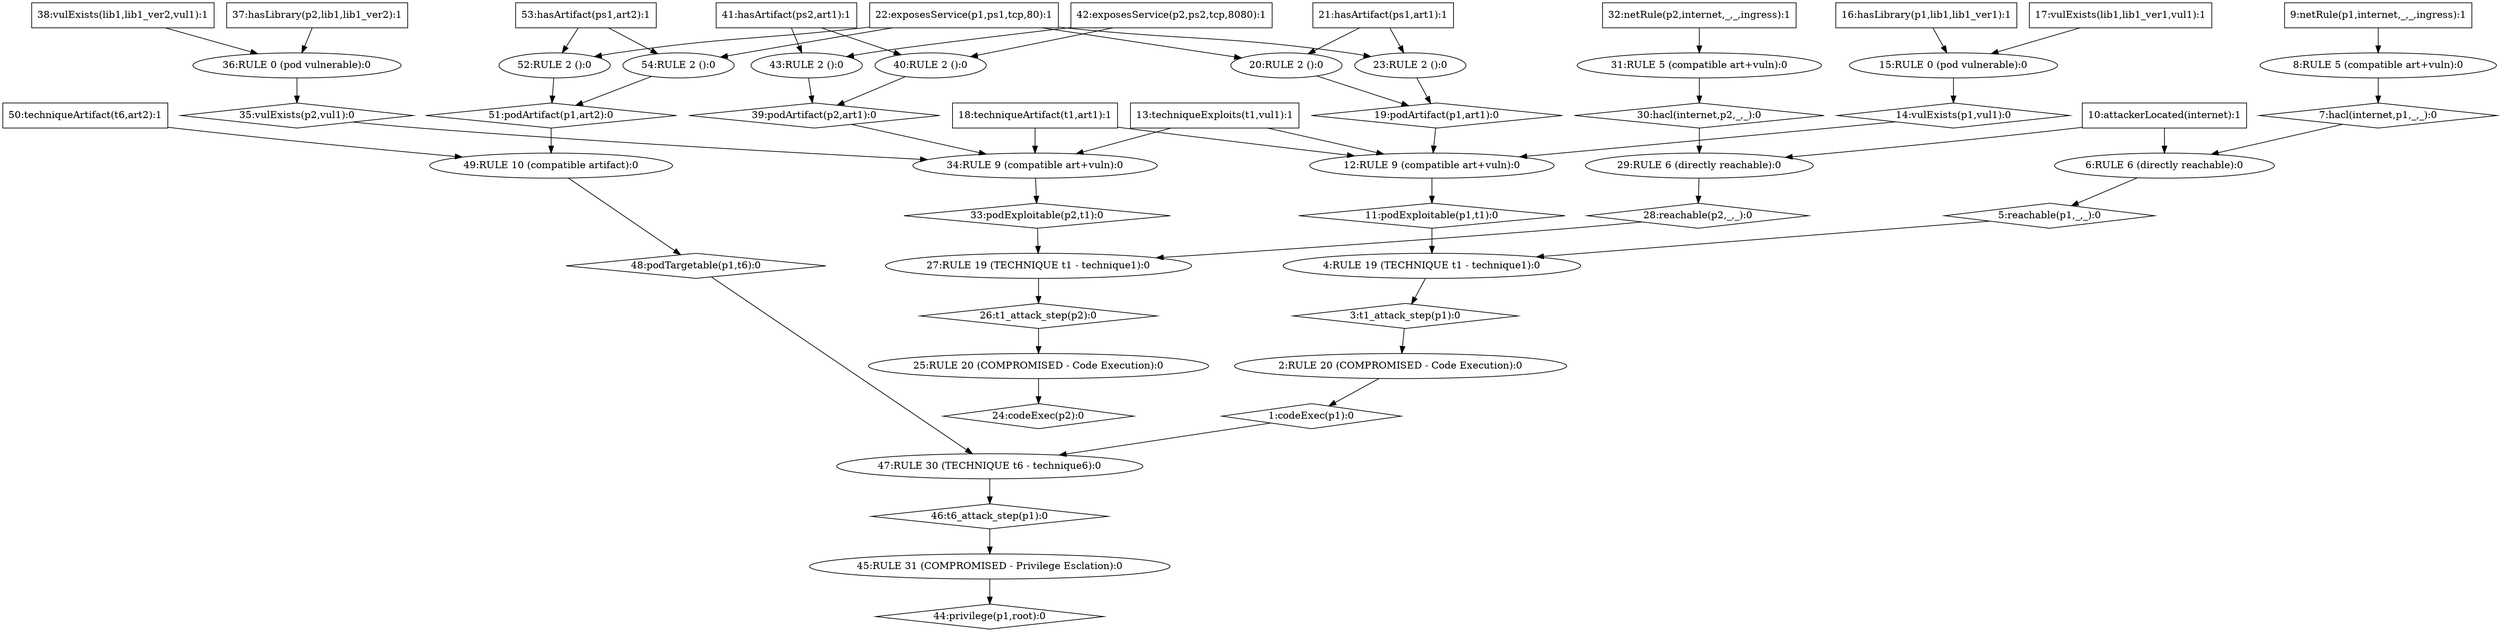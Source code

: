 digraph G {
	1 [label="1:codeExec(p1):0",shape=diamond];
	2 [label="2:RULE 20 (COMPROMISED - Code Execution):0",shape=ellipse];
	3 [label="3:t1_attack_step(p1):0",shape=diamond];
	4 [label="4:RULE 19 (TECHNIQUE t1 - technique1):0",shape=ellipse];
	5 [label="5:reachable(p1,_,_):0",shape=diamond];
	6 [label="6:RULE 6 (directly reachable):0",shape=ellipse];
	7 [label="7:hacl(internet,p1,_,_):0",shape=diamond];
	8 [label="8:RULE 5 (compatible art+vuln):0",shape=ellipse];
	9 [label="9:netRule(p1,internet,_,_,ingress):1",shape=box];
	10 [label="10:attackerLocated(internet):1",shape=box];
	11 [label="11:podExploitable(p1,t1):0",shape=diamond];
	12 [label="12:RULE 9 (compatible art+vuln):0",shape=ellipse];
	13 [label="13:techniqueExploits(t1,vul1):1",shape=box];
	14 [label="14:vulExists(p1,vul1):0",shape=diamond];
	15 [label="15:RULE 0 (pod vulnerable):0",shape=ellipse];
	16 [label="16:hasLibrary(p1,lib1,lib1_ver1):1",shape=box];
	17 [label="17:vulExists(lib1,lib1_ver1,vul1):1",shape=box];
	18 [label="18:techniqueArtifact(t1,art1):1",shape=box];
	19 [label="19:podArtifact(p1,art1):0",shape=diamond];
	20 [label="20:RULE 2 ():0",shape=ellipse];
	21 [label="21:hasArtifact(ps1,art1):1",shape=box];
	22 [label="22:exposesService(p1,ps1,tcp,80):1",shape=box];
	23 [label="23:RULE 2 ():0",shape=ellipse];
	24 [label="24:codeExec(p2):0",shape=diamond];
	25 [label="25:RULE 20 (COMPROMISED - Code Execution):0",shape=ellipse];
	26 [label="26:t1_attack_step(p2):0",shape=diamond];
	27 [label="27:RULE 19 (TECHNIQUE t1 - technique1):0",shape=ellipse];
	28 [label="28:reachable(p2,_,_):0",shape=diamond];
	29 [label="29:RULE 6 (directly reachable):0",shape=ellipse];
	30 [label="30:hacl(internet,p2,_,_):0",shape=diamond];
	31 [label="31:RULE 5 (compatible art+vuln):0",shape=ellipse];
	32 [label="32:netRule(p2,internet,_,_,ingress):1",shape=box];
	33 [label="33:podExploitable(p2,t1):0",shape=diamond];
	34 [label="34:RULE 9 (compatible art+vuln):0",shape=ellipse];
	35 [label="35:vulExists(p2,vul1):0",shape=diamond];
	36 [label="36:RULE 0 (pod vulnerable):0",shape=ellipse];
	37 [label="37:hasLibrary(p2,lib1,lib1_ver2):1",shape=box];
	38 [label="38:vulExists(lib1,lib1_ver2,vul1):1",shape=box];
	39 [label="39:podArtifact(p2,art1):0",shape=diamond];
	40 [label="40:RULE 2 ():0",shape=ellipse];
	41 [label="41:hasArtifact(ps2,art1):1",shape=box];
	42 [label="42:exposesService(p2,ps2,tcp,8080):1",shape=box];
	43 [label="43:RULE 2 ():0",shape=ellipse];
	44 [label="44:privilege(p1,root):0",shape=diamond];
	45 [label="45:RULE 31 (COMPROMISED - Privilege Esclation):0",shape=ellipse];
	46 [label="46:t6_attack_step(p1):0",shape=diamond];
	47 [label="47:RULE 30 (TECHNIQUE t6 - technique6):0",shape=ellipse];
	48 [label="48:podTargetable(p1,t6):0",shape=diamond];
	49 [label="49:RULE 10 (compatible artifact):0",shape=ellipse];
	50 [label="50:techniqueArtifact(t6,art2):1",shape=box];
	51 [label="51:podArtifact(p1,art2):0",shape=diamond];
	52 [label="52:RULE 2 ():0",shape=ellipse];
	53 [label="53:hasArtifact(ps1,art2):1",shape=box];
	54 [label="54:RULE 2 ():0",shape=ellipse];
	9 -> 	8;
	8 -> 	7;
	7 -> 	6;
	10 -> 	6;
	6 -> 	5;
	5 -> 	4;
	13 -> 	12;
	16 -> 	15;
	17 -> 	15;
	15 -> 	14;
	14 -> 	12;
	18 -> 	12;
	21 -> 	20;
	22 -> 	20;
	20 -> 	19;
	21 -> 	23;
	22 -> 	23;
	23 -> 	19;
	19 -> 	12;
	12 -> 	11;
	11 -> 	4;
	4 -> 	3;
	3 -> 	2;
	2 -> 	1;
	32 -> 	31;
	31 -> 	30;
	30 -> 	29;
	10 -> 	29;
	29 -> 	28;
	28 -> 	27;
	13 -> 	34;
	37 -> 	36;
	38 -> 	36;
	36 -> 	35;
	35 -> 	34;
	18 -> 	34;
	41 -> 	40;
	42 -> 	40;
	40 -> 	39;
	41 -> 	43;
	42 -> 	43;
	43 -> 	39;
	39 -> 	34;
	34 -> 	33;
	33 -> 	27;
	27 -> 	26;
	26 -> 	25;
	25 -> 	24;
	1 -> 	47;
	50 -> 	49;
	53 -> 	52;
	22 -> 	52;
	52 -> 	51;
	53 -> 	54;
	22 -> 	54;
	54 -> 	51;
	51 -> 	49;
	49 -> 	48;
	48 -> 	47;
	47 -> 	46;
	46 -> 	45;
	45 -> 	44;
}
